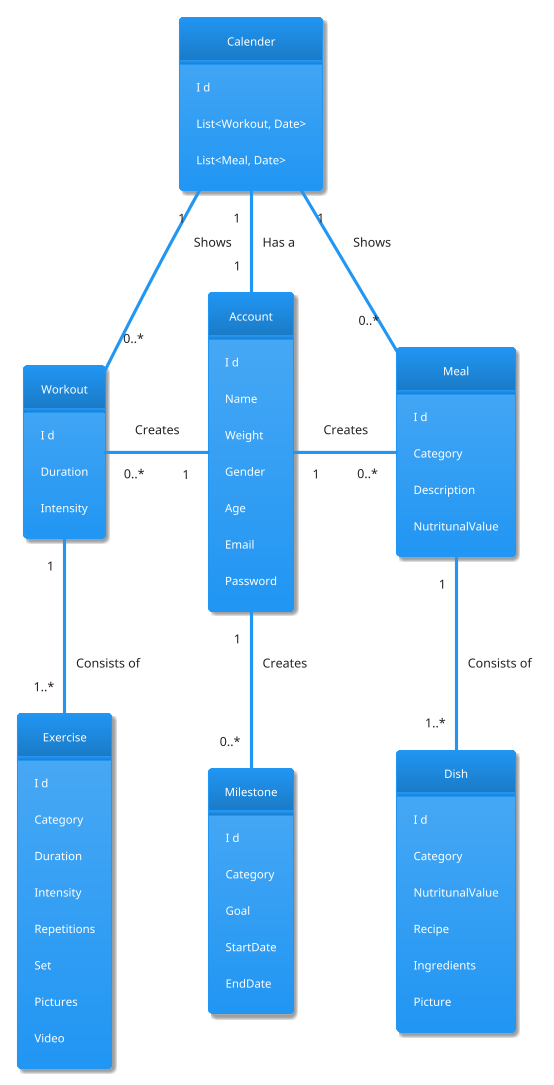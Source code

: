 @startuml
' !theme carbon-gray
' !theme plain
' !theme aws-orange
!theme materia
hide circle
'hide members
'hide fields

class Account {
    I d
    Name
    Weight
    Gender
    Age
    Email
    Password
}

Class Workout{
    I d
    Duration
    Intensity
}

Class Exercise {
    I d
    Category
    Duration
    Intensity
    Repetitions
    Set
    Pictures 
    Video
}


class Milestone {
    I d
    Category
    Goal
    StartDate
    EndDate
}

class Meal {
    I d
    Category
    Description
    NutritunalValue
}

class Dish {
    I d
    Category
    NutritunalValue 
    Recipe
    Ingredients
    Picture
}

class Calender {
    I d
    List<Workout, Date>
    List<Meal, Date>
}




Account "1" -l- "0..*" Workout : Creates
Account "1" -r- "0..*" Meal : Creates
Account "1" -- "0..*" Milestone : Creates
Workout"1" -- "1..*" Exercise : Consists of  
Meal"1" -- "1..*" Dish : Consists of  
Account "1" -u- "1" Calender : Has a


Calender "1" -- "0..*" Workout : Shows
Calender "1" --  "0..*" Meal : Shows
@enduml